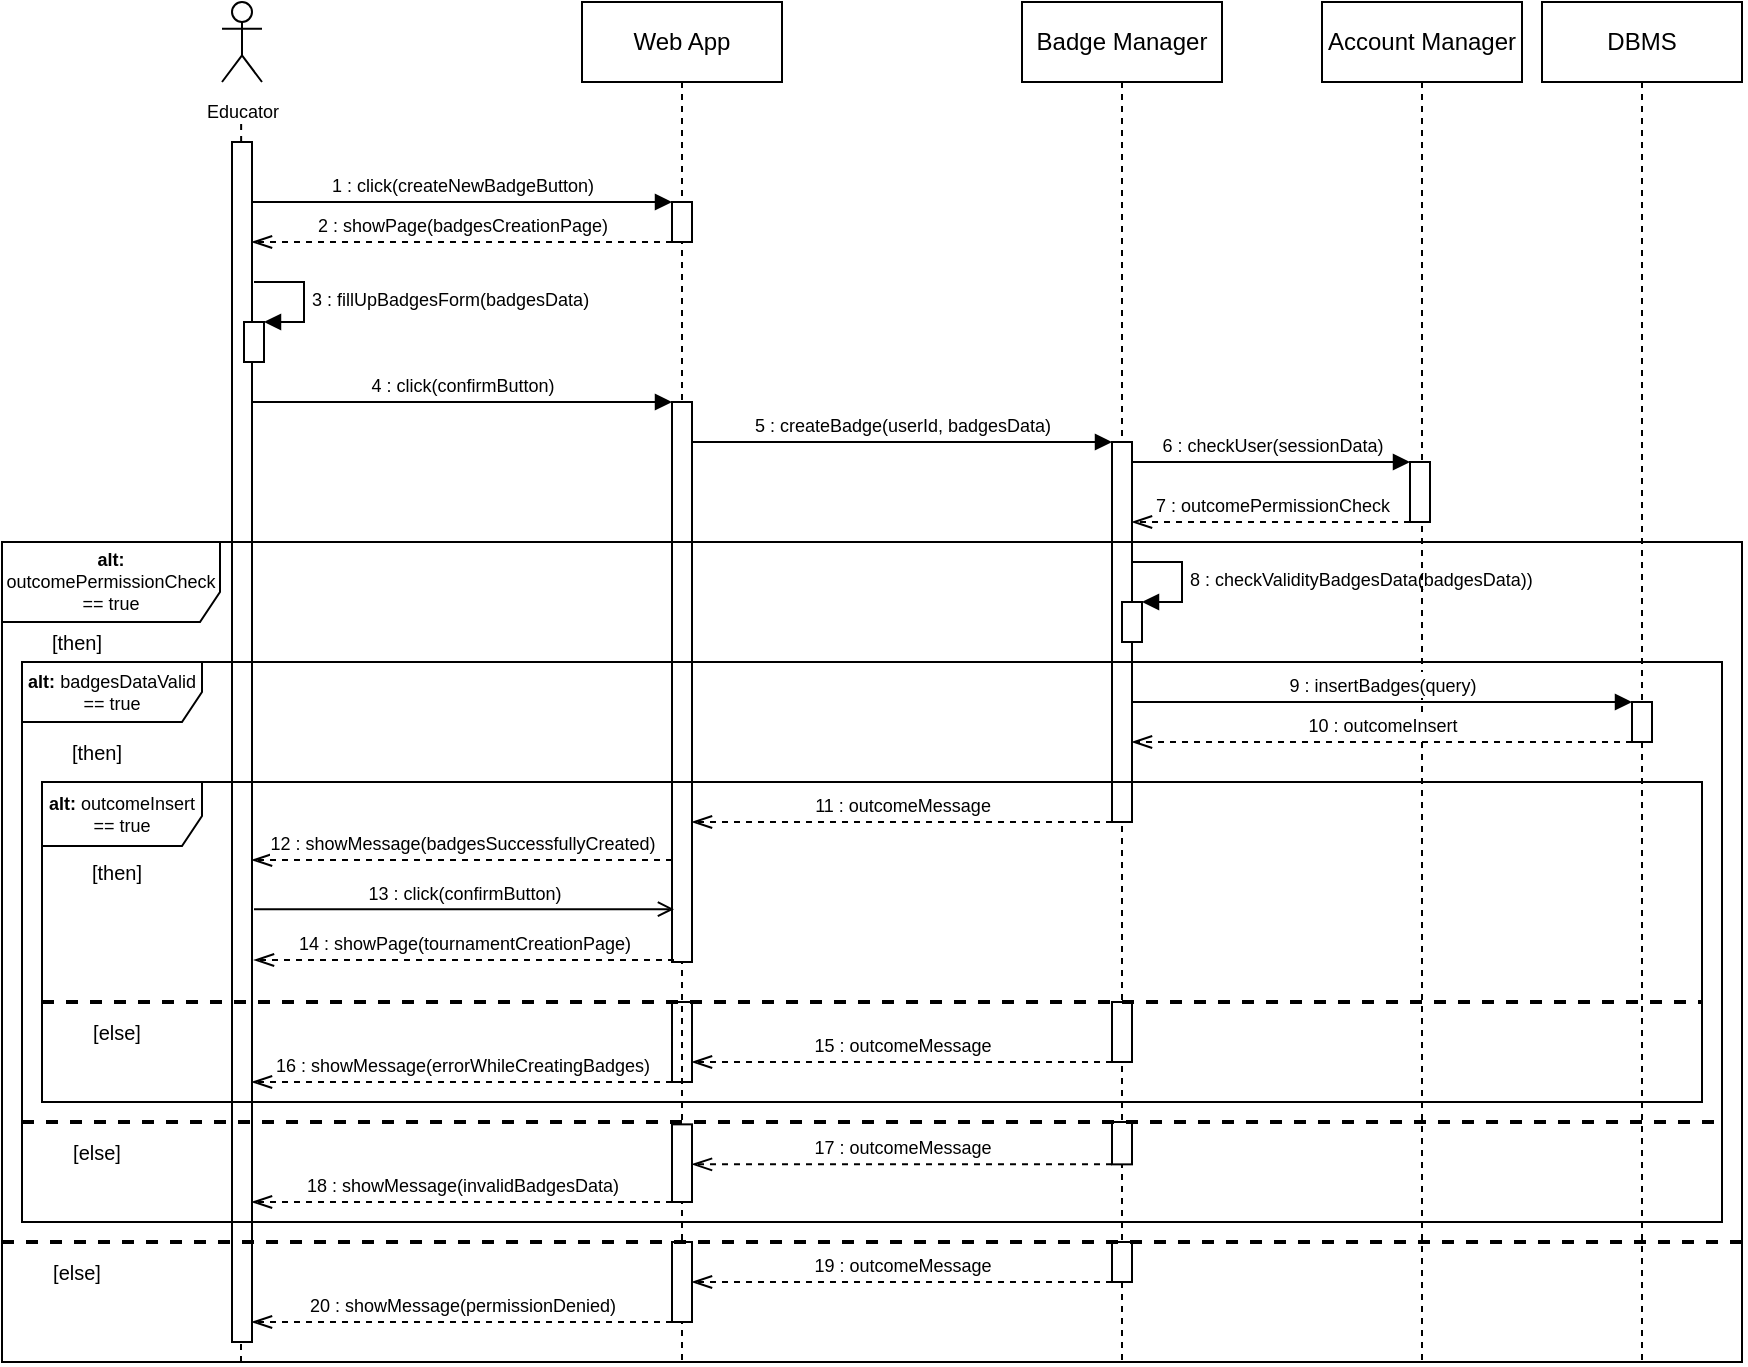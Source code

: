 <mxfile version="22.1.16" type="device">
  <diagram name="Page-1" id="2YBvvXClWsGukQMizWep">
    <mxGraphModel dx="2524" dy="746" grid="1" gridSize="10" guides="1" tooltips="1" connect="1" arrows="1" fold="1" page="1" pageScale="1" pageWidth="850" pageHeight="1100" math="0" shadow="0">
      <root>
        <mxCell id="0" />
        <mxCell id="1" parent="0" />
        <mxCell id="rW1U8nNwCyJkKh6ZWtrL-1" value="Badge Manager" style="shape=umlLifeline;perimeter=lifelinePerimeter;whiteSpace=wrap;html=1;container=1;dropTarget=0;collapsible=0;recursiveResize=0;outlineConnect=0;portConstraint=eastwest;newEdgeStyle={&quot;curved&quot;:0,&quot;rounded&quot;:0};" parent="1" vertex="1">
          <mxGeometry x="300" y="40" width="100" height="680" as="geometry" />
        </mxCell>
        <mxCell id="rW1U8nNwCyJkKh6ZWtrL-2" value="" style="html=1;points=[];perimeter=orthogonalPerimeter;outlineConnect=0;targetShapes=umlLifeline;portConstraint=eastwest;newEdgeStyle={&quot;edgeStyle&quot;:&quot;elbowEdgeStyle&quot;,&quot;elbow&quot;:&quot;vertical&quot;,&quot;curved&quot;:0,&quot;rounded&quot;:0};" parent="rW1U8nNwCyJkKh6ZWtrL-1" vertex="1">
          <mxGeometry x="45" y="220" width="10" height="190" as="geometry" />
        </mxCell>
        <mxCell id="rW1U8nNwCyJkKh6ZWtrL-3" value="" style="html=1;points=[[0,0,0,0,5],[0,1,0,0,-5],[1,0,0,0,5],[1,1,0,0,-5]];perimeter=orthogonalPerimeter;outlineConnect=0;targetShapes=umlLifeline;portConstraint=eastwest;newEdgeStyle={&quot;curved&quot;:0,&quot;rounded&quot;:0};" parent="rW1U8nNwCyJkKh6ZWtrL-1" vertex="1">
          <mxGeometry x="50" y="300" width="10" height="20" as="geometry" />
        </mxCell>
        <mxCell id="rW1U8nNwCyJkKh6ZWtrL-4" value="&lt;font style=&quot;font-size: 9px;&quot;&gt;8 : checkValidityBadgesData(badgesData))&lt;/font&gt;" style="html=1;align=left;spacingLeft=2;endArrow=block;rounded=0;edgeStyle=orthogonalEdgeStyle;curved=0;rounded=0;" parent="rW1U8nNwCyJkKh6ZWtrL-1" target="rW1U8nNwCyJkKh6ZWtrL-3" edge="1">
          <mxGeometry relative="1" as="geometry">
            <mxPoint x="55" y="280" as="sourcePoint" />
            <Array as="points">
              <mxPoint x="80" y="280" />
              <mxPoint x="80" y="300" />
            </Array>
          </mxGeometry>
        </mxCell>
        <mxCell id="rW1U8nNwCyJkKh6ZWtrL-9" value="" style="html=1;points=[];perimeter=orthogonalPerimeter;outlineConnect=0;targetShapes=umlLifeline;portConstraint=eastwest;newEdgeStyle={&quot;edgeStyle&quot;:&quot;elbowEdgeStyle&quot;,&quot;elbow&quot;:&quot;vertical&quot;,&quot;curved&quot;:0,&quot;rounded&quot;:0};" parent="rW1U8nNwCyJkKh6ZWtrL-1" vertex="1">
          <mxGeometry x="-175" y="500" width="10" height="40" as="geometry" />
        </mxCell>
        <mxCell id="rW1U8nNwCyJkKh6ZWtrL-41" value="&lt;font style=&quot;font-size: 9px;&quot;&gt;16 : showMessage(errorWhileCreatingBadges)&lt;/font&gt;" style="html=1;verticalAlign=bottom;endArrow=openThin;dashed=1;endSize=8;edgeStyle=elbowEdgeStyle;elbow=horizontal;curved=0;rounded=0;endFill=0;" parent="rW1U8nNwCyJkKh6ZWtrL-1" source="rW1U8nNwCyJkKh6ZWtrL-9" edge="1">
          <mxGeometry relative="1" as="geometry">
            <mxPoint x="-385" y="540" as="targetPoint" />
            <Array as="points">
              <mxPoint x="-190" y="540" />
            </Array>
            <mxPoint x="-141" y="610" as="sourcePoint" />
          </mxGeometry>
        </mxCell>
        <mxCell id="rW1U8nNwCyJkKh6ZWtrL-64" value="" style="html=1;points=[];perimeter=orthogonalPerimeter;outlineConnect=0;targetShapes=umlLifeline;portConstraint=eastwest;newEdgeStyle={&quot;edgeStyle&quot;:&quot;elbowEdgeStyle&quot;,&quot;elbow&quot;:&quot;vertical&quot;,&quot;curved&quot;:0,&quot;rounded&quot;:0};" parent="rW1U8nNwCyJkKh6ZWtrL-1" vertex="1">
          <mxGeometry x="45" y="500" width="10" height="30" as="geometry" />
        </mxCell>
        <mxCell id="rW1U8nNwCyJkKh6ZWtrL-65" value="&lt;font style=&quot;font-size: 9px;&quot;&gt;15 : outcomeMessage&lt;/font&gt;" style="html=1;verticalAlign=bottom;endArrow=openThin;dashed=1;endSize=8;edgeStyle=elbowEdgeStyle;elbow=horizontal;curved=0;rounded=0;endFill=0;" parent="rW1U8nNwCyJkKh6ZWtrL-1" source="rW1U8nNwCyJkKh6ZWtrL-64" target="rW1U8nNwCyJkKh6ZWtrL-9" edge="1">
          <mxGeometry relative="1" as="geometry">
            <mxPoint x="-126" y="550" as="targetPoint" />
            <Array as="points">
              <mxPoint x="-60" y="530" />
            </Array>
            <mxPoint x="24" y="550" as="sourcePoint" />
          </mxGeometry>
        </mxCell>
        <mxCell id="rW1U8nNwCyJkKh6ZWtrL-6" value="Web App" style="shape=umlLifeline;perimeter=lifelinePerimeter;whiteSpace=wrap;html=1;container=0;dropTarget=0;collapsible=0;recursiveResize=0;outlineConnect=0;portConstraint=eastwest;newEdgeStyle={&quot;edgeStyle&quot;:&quot;elbowEdgeStyle&quot;,&quot;elbow&quot;:&quot;vertical&quot;,&quot;curved&quot;:0,&quot;rounded&quot;:0};" parent="1" vertex="1">
          <mxGeometry x="80" y="40" width="100" height="680" as="geometry" />
        </mxCell>
        <mxCell id="rW1U8nNwCyJkKh6ZWtrL-8" value="" style="html=1;points=[];perimeter=orthogonalPerimeter;outlineConnect=0;targetShapes=umlLifeline;portConstraint=eastwest;newEdgeStyle={&quot;edgeStyle&quot;:&quot;elbowEdgeStyle&quot;,&quot;elbow&quot;:&quot;vertical&quot;,&quot;curved&quot;:0,&quot;rounded&quot;:0};" parent="rW1U8nNwCyJkKh6ZWtrL-6" vertex="1">
          <mxGeometry x="45" y="200" width="10" height="280" as="geometry" />
        </mxCell>
        <mxCell id="rW1U8nNwCyJkKh6ZWtrL-68" value="" style="html=1;points=[];perimeter=orthogonalPerimeter;outlineConnect=0;targetShapes=umlLifeline;portConstraint=eastwest;newEdgeStyle={&quot;edgeStyle&quot;:&quot;elbowEdgeStyle&quot;,&quot;elbow&quot;:&quot;vertical&quot;,&quot;curved&quot;:0,&quot;rounded&quot;:0};" parent="rW1U8nNwCyJkKh6ZWtrL-6" vertex="1">
          <mxGeometry x="45" y="100" width="10" height="20" as="geometry" />
        </mxCell>
        <mxCell id="rW1U8nNwCyJkKh6ZWtrL-10" value="" style="html=1;points=[];perimeter=orthogonalPerimeter;outlineConnect=0;targetShapes=umlLifeline;portConstraint=eastwest;newEdgeStyle={&quot;edgeStyle&quot;:&quot;elbowEdgeStyle&quot;,&quot;elbow&quot;:&quot;vertical&quot;,&quot;curved&quot;:0,&quot;rounded&quot;:0};" parent="rW1U8nNwCyJkKh6ZWtrL-6" vertex="1">
          <mxGeometry x="265" y="560" width="10" height="21.18" as="geometry" />
        </mxCell>
        <mxCell id="rW1U8nNwCyJkKh6ZWtrL-11" value="" style="html=1;points=[];perimeter=orthogonalPerimeter;outlineConnect=0;targetShapes=umlLifeline;portConstraint=eastwest;newEdgeStyle={&quot;edgeStyle&quot;:&quot;elbowEdgeStyle&quot;,&quot;elbow&quot;:&quot;vertical&quot;,&quot;curved&quot;:0,&quot;rounded&quot;:0};" parent="rW1U8nNwCyJkKh6ZWtrL-6" vertex="1">
          <mxGeometry x="45" y="561.18" width="10" height="38.82" as="geometry" />
        </mxCell>
        <mxCell id="rW1U8nNwCyJkKh6ZWtrL-12" value="&lt;font style=&quot;font-size: 9px;&quot;&gt;17 : outcomeMessage&lt;/font&gt;" style="html=1;verticalAlign=bottom;endArrow=openThin;dashed=1;endSize=8;edgeStyle=elbowEdgeStyle;elbow=horizontal;curved=0;rounded=0;endFill=0;" parent="rW1U8nNwCyJkKh6ZWtrL-6" source="rW1U8nNwCyJkKh6ZWtrL-10" target="rW1U8nNwCyJkKh6ZWtrL-11" edge="1">
          <mxGeometry relative="1" as="geometry">
            <mxPoint x="50" y="571.18" as="targetPoint" />
            <Array as="points">
              <mxPoint x="150" y="581.18" />
            </Array>
            <mxPoint x="184" y="628.18" as="sourcePoint" />
          </mxGeometry>
        </mxCell>
        <mxCell id="rW1U8nNwCyJkKh6ZWtrL-66" value="&lt;font style=&quot;font-size: 9px;&quot;&gt;18 : showMessage(invalidBadgesData)&lt;/font&gt;" style="html=1;verticalAlign=bottom;endArrow=openThin;dashed=1;endSize=8;edgeStyle=elbowEdgeStyle;elbow=vertical;curved=0;rounded=0;endFill=0;" parent="rW1U8nNwCyJkKh6ZWtrL-6" source="rW1U8nNwCyJkKh6ZWtrL-11" edge="1">
          <mxGeometry relative="1" as="geometry">
            <mxPoint x="-165" y="600" as="targetPoint" />
            <Array as="points">
              <mxPoint x="-20" y="600" />
            </Array>
            <mxPoint x="75" y="600" as="sourcePoint" />
          </mxGeometry>
        </mxCell>
        <mxCell id="rW1U8nNwCyJkKh6ZWtrL-5" value="DBMS" style="shape=umlLifeline;perimeter=lifelinePerimeter;whiteSpace=wrap;html=1;container=0;dropTarget=0;collapsible=0;recursiveResize=0;outlineConnect=0;portConstraint=eastwest;newEdgeStyle={&quot;curved&quot;:0,&quot;rounded&quot;:0};" parent="1" vertex="1">
          <mxGeometry x="560" y="40" width="100" height="680" as="geometry" />
        </mxCell>
        <mxCell id="rW1U8nNwCyJkKh6ZWtrL-13" value="&lt;font style=&quot;font-size: 9px;&quot;&gt;Educator&lt;/font&gt;" style="shape=umlActor;verticalLabelPosition=bottom;verticalAlign=top;html=1;outlineConnect=0;" parent="1" vertex="1">
          <mxGeometry x="-100" y="40" width="20" height="40" as="geometry" />
        </mxCell>
        <mxCell id="rW1U8nNwCyJkKh6ZWtrL-14" value="" style="endArrow=none;dashed=1;html=1;rounded=0;" parent="1" edge="1">
          <mxGeometry width="50" height="50" relative="1" as="geometry">
            <mxPoint x="-90" y="130" as="sourcePoint" />
            <mxPoint x="-90" y="120" as="targetPoint" />
          </mxGeometry>
        </mxCell>
        <mxCell id="rW1U8nNwCyJkKh6ZWtrL-15" value="" style="html=1;points=[];perimeter=orthogonalPerimeter;outlineConnect=0;targetShapes=umlLifeline;portConstraint=eastwest;newEdgeStyle={&quot;edgeStyle&quot;:&quot;elbowEdgeStyle&quot;,&quot;elbow&quot;:&quot;vertical&quot;,&quot;curved&quot;:0,&quot;rounded&quot;:0};" parent="1" vertex="1">
          <mxGeometry x="-95" y="110" width="10" height="600" as="geometry" />
        </mxCell>
        <mxCell id="rW1U8nNwCyJkKh6ZWtrL-16" value="&lt;font style=&quot;font-size: 9px;&quot;&gt;1 : click(createNewBadgeButton)&lt;/font&gt;" style="html=1;verticalAlign=bottom;endArrow=block;edgeStyle=elbowEdgeStyle;elbow=vertical;curved=0;rounded=0;" parent="1" source="rW1U8nNwCyJkKh6ZWtrL-15" edge="1">
          <mxGeometry relative="1" as="geometry">
            <mxPoint x="-85" y="140" as="sourcePoint" />
            <Array as="points">
              <mxPoint x="20" y="140" />
            </Array>
            <mxPoint x="125" y="140" as="targetPoint" />
          </mxGeometry>
        </mxCell>
        <mxCell id="rW1U8nNwCyJkKh6ZWtrL-17" value="&lt;font style=&quot;font-size: 9px;&quot;&gt;2 : showPage(badgesCreationPage)&lt;/font&gt;" style="html=1;verticalAlign=bottom;endArrow=openThin;dashed=1;endSize=8;edgeStyle=elbowEdgeStyle;elbow=vertical;curved=0;rounded=0;endFill=0;" parent="1" edge="1">
          <mxGeometry relative="1" as="geometry">
            <mxPoint x="-85" y="160" as="targetPoint" />
            <Array as="points">
              <mxPoint x="5" y="160" />
            </Array>
            <mxPoint x="125" y="160" as="sourcePoint" />
          </mxGeometry>
        </mxCell>
        <mxCell id="rW1U8nNwCyJkKh6ZWtrL-18" value="Account Manager" style="shape=umlLifeline;perimeter=lifelinePerimeter;whiteSpace=wrap;html=1;container=1;dropTarget=0;collapsible=0;recursiveResize=0;outlineConnect=0;portConstraint=eastwest;newEdgeStyle={&quot;curved&quot;:0,&quot;rounded&quot;:0};" parent="1" vertex="1">
          <mxGeometry x="450" y="40" width="100" height="680" as="geometry" />
        </mxCell>
        <mxCell id="rW1U8nNwCyJkKh6ZWtrL-19" value="" style="html=1;points=[];perimeter=orthogonalPerimeter;outlineConnect=0;targetShapes=umlLifeline;portConstraint=eastwest;newEdgeStyle={&quot;edgeStyle&quot;:&quot;elbowEdgeStyle&quot;,&quot;elbow&quot;:&quot;vertical&quot;,&quot;curved&quot;:0,&quot;rounded&quot;:0};" parent="rW1U8nNwCyJkKh6ZWtrL-18" vertex="1">
          <mxGeometry x="44" y="230" width="10" height="30" as="geometry" />
        </mxCell>
        <mxCell id="rW1U8nNwCyJkKh6ZWtrL-20" value="&lt;font style=&quot;font-size: 9px;&quot;&gt;5 : createBadge(userId, badgesData)&lt;/font&gt;" style="html=1;verticalAlign=bottom;endArrow=block;edgeStyle=elbowEdgeStyle;elbow=horizontal;curved=0;rounded=0;" parent="1" source="rW1U8nNwCyJkKh6ZWtrL-8" target="rW1U8nNwCyJkKh6ZWtrL-2" edge="1">
          <mxGeometry relative="1" as="geometry">
            <mxPoint x="134" y="270" as="sourcePoint" />
            <Array as="points">
              <mxPoint x="249" y="260" />
            </Array>
            <mxPoint x="314" y="270" as="targetPoint" />
            <mxPoint as="offset" />
          </mxGeometry>
        </mxCell>
        <mxCell id="rW1U8nNwCyJkKh6ZWtrL-24" value="" style="endArrow=none;dashed=1;html=1;rounded=0;" parent="1" edge="1">
          <mxGeometry width="50" height="50" relative="1" as="geometry">
            <mxPoint x="-90.43" y="110" as="sourcePoint" />
            <mxPoint x="-90.43" y="100" as="targetPoint" />
          </mxGeometry>
        </mxCell>
        <mxCell id="rW1U8nNwCyJkKh6ZWtrL-25" value="" style="html=1;points=[[0,0,0,0,5],[0,1,0,0,-5],[1,0,0,0,5],[1,1,0,0,-5]];perimeter=orthogonalPerimeter;outlineConnect=0;targetShapes=umlLifeline;portConstraint=eastwest;newEdgeStyle={&quot;curved&quot;:0,&quot;rounded&quot;:0};" parent="1" vertex="1">
          <mxGeometry x="-89" y="200" width="10" height="20" as="geometry" />
        </mxCell>
        <mxCell id="rW1U8nNwCyJkKh6ZWtrL-26" value="&lt;font style=&quot;font-size: 9px;&quot;&gt;3 : fillUpBadgesForm(badgesData)&lt;/font&gt;" style="html=1;align=left;spacingLeft=2;endArrow=block;rounded=0;edgeStyle=orthogonalEdgeStyle;curved=0;rounded=0;" parent="1" target="rW1U8nNwCyJkKh6ZWtrL-25" edge="1">
          <mxGeometry relative="1" as="geometry">
            <mxPoint x="-84" y="180" as="sourcePoint" />
            <Array as="points">
              <mxPoint x="-59" y="180" />
              <mxPoint x="-59" y="200" />
            </Array>
          </mxGeometry>
        </mxCell>
        <mxCell id="rW1U8nNwCyJkKh6ZWtrL-27" value="&lt;font style=&quot;font-size: 9px;&quot;&gt;4 : click(confirmButton)&lt;/font&gt;" style="html=1;verticalAlign=bottom;endArrow=block;edgeStyle=elbowEdgeStyle;elbow=horizontal;curved=0;rounded=0;" parent="1" source="rW1U8nNwCyJkKh6ZWtrL-15" target="rW1U8nNwCyJkKh6ZWtrL-8" edge="1">
          <mxGeometry relative="1" as="geometry">
            <mxPoint x="-85" y="260" as="sourcePoint" />
            <Array as="points">
              <mxPoint x="60" y="240" />
            </Array>
            <mxPoint x="125" y="260" as="targetPoint" />
          </mxGeometry>
        </mxCell>
        <mxCell id="rW1U8nNwCyJkKh6ZWtrL-37" value="&lt;font style=&quot;font-size: 9px;&quot;&gt;20 : showMessage(permissionDenied)&lt;/font&gt;" style="html=1;verticalAlign=bottom;endArrow=openThin;dashed=1;endSize=8;edgeStyle=elbowEdgeStyle;elbow=vertical;curved=0;rounded=0;endFill=0;" parent="1" source="rW1U8nNwCyJkKh6ZWtrL-39" edge="1">
          <mxGeometry relative="1" as="geometry">
            <mxPoint x="-85" y="700" as="targetPoint" />
            <Array as="points">
              <mxPoint x="100" y="700" />
            </Array>
            <mxPoint x="103" y="808.18" as="sourcePoint" />
          </mxGeometry>
        </mxCell>
        <mxCell id="rW1U8nNwCyJkKh6ZWtrL-38" value="" style="html=1;points=[];perimeter=orthogonalPerimeter;outlineConnect=0;targetShapes=umlLifeline;portConstraint=eastwest;newEdgeStyle={&quot;edgeStyle&quot;:&quot;elbowEdgeStyle&quot;,&quot;elbow&quot;:&quot;vertical&quot;,&quot;curved&quot;:0,&quot;rounded&quot;:0};" parent="1" vertex="1">
          <mxGeometry x="345" y="660" width="10" height="20" as="geometry" />
        </mxCell>
        <mxCell id="rW1U8nNwCyJkKh6ZWtrL-39" value="" style="html=1;points=[];perimeter=orthogonalPerimeter;outlineConnect=0;targetShapes=umlLifeline;portConstraint=eastwest;newEdgeStyle={&quot;edgeStyle&quot;:&quot;elbowEdgeStyle&quot;,&quot;elbow&quot;:&quot;vertical&quot;,&quot;curved&quot;:0,&quot;rounded&quot;:0};" parent="1" vertex="1">
          <mxGeometry x="125" y="660" width="10" height="40" as="geometry" />
        </mxCell>
        <mxCell id="rW1U8nNwCyJkKh6ZWtrL-40" value="&lt;font style=&quot;font-size: 9px;&quot;&gt;19 : outcomeMessage&lt;/font&gt;" style="html=1;verticalAlign=bottom;endArrow=openThin;dashed=1;endSize=8;edgeStyle=elbowEdgeStyle;elbow=vertical;curved=0;rounded=0;endFill=0;" parent="1" source="rW1U8nNwCyJkKh6ZWtrL-38" target="rW1U8nNwCyJkKh6ZWtrL-39" edge="1">
          <mxGeometry relative="1" as="geometry">
            <mxPoint x="134" y="778.18" as="targetPoint" />
            <Array as="points">
              <mxPoint x="220" y="680" />
            </Array>
            <mxPoint x="264" y="778.18" as="sourcePoint" />
          </mxGeometry>
        </mxCell>
        <mxCell id="rW1U8nNwCyJkKh6ZWtrL-42" value="&lt;p style=&quot;line-height: 120%; font-size: 9px;&quot;&gt;&lt;b&gt;alt: &lt;/b&gt;outcomePermissionCheck == true&lt;/p&gt;" style="shape=umlFrame;whiteSpace=wrap;html=1;pointerEvents=0;width=109;height=40;verticalAlign=middle;horizontal=1;labelPosition=center;verticalLabelPosition=middle;align=center;" parent="1" vertex="1">
          <mxGeometry x="-210" y="310" width="870" height="410" as="geometry" />
        </mxCell>
        <mxCell id="rW1U8nNwCyJkKh6ZWtrL-43" value="[then]" style="text;html=1;strokeColor=none;fillColor=none;align=center;verticalAlign=middle;whiteSpace=wrap;rounded=0;fontSize=10;" parent="1" vertex="1">
          <mxGeometry x="-190" y="355" width="35" height="10" as="geometry" />
        </mxCell>
        <mxCell id="rW1U8nNwCyJkKh6ZWtrL-44" value="[else]" style="text;html=1;strokeColor=none;fillColor=none;align=center;verticalAlign=middle;whiteSpace=wrap;rounded=0;fontSize=10;" parent="1" vertex="1">
          <mxGeometry x="-180" y="610.0" width="35" height="10" as="geometry" />
        </mxCell>
        <mxCell id="rW1U8nNwCyJkKh6ZWtrL-45" value="[then]" style="text;html=1;strokeColor=none;fillColor=none;align=center;verticalAlign=middle;whiteSpace=wrap;rounded=0;fontSize=10;" parent="1" vertex="1">
          <mxGeometry x="-170" y="470" width="35" height="10" as="geometry" />
        </mxCell>
        <mxCell id="rW1U8nNwCyJkKh6ZWtrL-46" value="&lt;font style=&quot;font-size: 9px;&quot;&gt;11 : outcomeMessage&lt;/font&gt;" style="html=1;verticalAlign=bottom;endArrow=openThin;dashed=1;endSize=8;edgeStyle=elbowEdgeStyle;elbow=horizontal;curved=0;rounded=0;endFill=0;" parent="1" source="rW1U8nNwCyJkKh6ZWtrL-2" target="rW1U8nNwCyJkKh6ZWtrL-8" edge="1">
          <mxGeometry relative="1" as="geometry">
            <mxPoint x="134" y="700" as="targetPoint" />
            <Array as="points">
              <mxPoint x="330" y="450" />
            </Array>
            <mxPoint x="314" y="700" as="sourcePoint" />
          </mxGeometry>
        </mxCell>
        <mxCell id="rW1U8nNwCyJkKh6ZWtrL-47" value="&lt;font style=&quot;font-size: 9px;&quot;&gt;12 : showMessage(badgesSuccessfullyCreated)&lt;/font&gt;" style="html=1;verticalAlign=bottom;endArrow=openThin;dashed=1;endSize=8;edgeStyle=elbowEdgeStyle;elbow=vertical;curved=0;rounded=0;endFill=0;" parent="1" edge="1">
          <mxGeometry relative="1" as="geometry">
            <mxPoint x="-85" y="469" as="targetPoint" />
            <Array as="points">
              <mxPoint x="120" y="469" />
            </Array>
            <mxPoint x="125" y="469" as="sourcePoint" />
          </mxGeometry>
        </mxCell>
        <mxCell id="rW1U8nNwCyJkKh6ZWtrL-48" value="[else]" style="text;html=1;strokeColor=none;fillColor=none;align=center;verticalAlign=middle;whiteSpace=wrap;rounded=0;fontSize=10;" parent="1" vertex="1">
          <mxGeometry x="-170" y="550" width="35" height="10" as="geometry" />
        </mxCell>
        <mxCell id="rW1U8nNwCyJkKh6ZWtrL-49" value="" style="endArrow=none;dashed=1;html=1;rounded=0;" parent="1" edge="1">
          <mxGeometry width="50" height="50" relative="1" as="geometry">
            <mxPoint x="-90.5" y="720" as="sourcePoint" />
            <mxPoint x="-90.5" y="710" as="targetPoint" />
          </mxGeometry>
        </mxCell>
        <mxCell id="rW1U8nNwCyJkKh6ZWtrL-50" value="" style="html=1;points=[];perimeter=orthogonalPerimeter;outlineConnect=0;targetShapes=umlLifeline;portConstraint=eastwest;newEdgeStyle={&quot;edgeStyle&quot;:&quot;elbowEdgeStyle&quot;,&quot;elbow&quot;:&quot;vertical&quot;,&quot;curved&quot;:0,&quot;rounded&quot;:0};" parent="1" vertex="1">
          <mxGeometry x="605" y="390" width="10" height="20" as="geometry" />
        </mxCell>
        <mxCell id="rW1U8nNwCyJkKh6ZWtrL-51" value="&lt;font style=&quot;font-size: 9px;&quot;&gt;9 : insertBadges(query)&lt;/font&gt;" style="html=1;verticalAlign=bottom;endArrow=block;edgeStyle=elbowEdgeStyle;elbow=vertical;curved=0;rounded=0;" parent="1" target="rW1U8nNwCyJkKh6ZWtrL-50" edge="1">
          <mxGeometry relative="1" as="geometry">
            <mxPoint x="355" y="390" as="sourcePoint" />
            <Array as="points">
              <mxPoint x="530" y="390" />
            </Array>
            <mxPoint x="770" y="400" as="targetPoint" />
            <mxPoint as="offset" />
          </mxGeometry>
        </mxCell>
        <mxCell id="rW1U8nNwCyJkKh6ZWtrL-52" value="&lt;font style=&quot;font-size: 9px;&quot;&gt;10 : outcomeInsert&lt;/font&gt;" style="html=1;verticalAlign=bottom;endArrow=openThin;dashed=1;endSize=8;edgeStyle=elbowEdgeStyle;elbow=horizontal;curved=0;rounded=0;endFill=0;" parent="1" source="rW1U8nNwCyJkKh6ZWtrL-50" edge="1">
          <mxGeometry relative="1" as="geometry">
            <mxPoint x="355" y="410" as="targetPoint" />
            <Array as="points">
              <mxPoint x="560" y="410" />
            </Array>
            <mxPoint x="765" y="410" as="sourcePoint" />
          </mxGeometry>
        </mxCell>
        <mxCell id="rW1U8nNwCyJkKh6ZWtrL-53" value="&lt;p style=&quot;line-height: 120%; font-size: 9px;&quot;&gt;&lt;b&gt;alt: &lt;/b&gt;outcomeInsert == true&lt;/p&gt;" style="shape=umlFrame;whiteSpace=wrap;html=1;pointerEvents=0;width=80;height=32;verticalAlign=middle;horizontal=1;labelPosition=center;verticalLabelPosition=middle;align=center;" parent="1" vertex="1">
          <mxGeometry x="-190" y="430" width="830" height="160" as="geometry" />
        </mxCell>
        <mxCell id="rW1U8nNwCyJkKh6ZWtrL-54" value="&lt;p style=&quot;line-height: 120%; font-size: 9px;&quot;&gt;&lt;b&gt;alt: &lt;/b&gt;badgesDataValid == true&lt;/p&gt;" style="shape=umlFrame;whiteSpace=wrap;html=1;pointerEvents=0;width=90;height=30;verticalAlign=middle;horizontal=1;labelPosition=center;verticalLabelPosition=middle;align=center;" parent="1" vertex="1">
          <mxGeometry x="-200" y="370" width="850" height="280" as="geometry" />
        </mxCell>
        <mxCell id="rW1U8nNwCyJkKh6ZWtrL-55" value="[then]" style="text;html=1;strokeColor=none;fillColor=none;align=center;verticalAlign=middle;whiteSpace=wrap;rounded=0;fontSize=10;" parent="1" vertex="1">
          <mxGeometry x="-180" y="410" width="35" height="10" as="geometry" />
        </mxCell>
        <mxCell id="rW1U8nNwCyJkKh6ZWtrL-56" value="" style="endArrow=none;dashed=1;html=1;rounded=0;strokeWidth=2;" parent="1" edge="1">
          <mxGeometry width="50" height="50" relative="1" as="geometry">
            <mxPoint x="-200" y="600" as="sourcePoint" />
            <mxPoint x="650" y="600" as="targetPoint" />
          </mxGeometry>
        </mxCell>
        <mxCell id="rW1U8nNwCyJkKh6ZWtrL-57" value="" style="endArrow=none;dashed=1;html=1;rounded=0;strokeWidth=2;" parent="1" edge="1">
          <mxGeometry width="50" height="50" relative="1" as="geometry">
            <mxPoint x="-190" y="540" as="sourcePoint" />
            <mxPoint x="640" y="540" as="targetPoint" />
          </mxGeometry>
        </mxCell>
        <mxCell id="rW1U8nNwCyJkKh6ZWtrL-58" value="[else]" style="text;html=1;strokeColor=none;fillColor=none;align=center;verticalAlign=middle;whiteSpace=wrap;rounded=0;fontSize=10;" parent="1" vertex="1">
          <mxGeometry x="-190" y="670.0" width="35" height="10" as="geometry" />
        </mxCell>
        <mxCell id="rW1U8nNwCyJkKh6ZWtrL-59" value="&lt;font style=&quot;font-size: 9px;&quot;&gt;13 : click(confirmButton)&lt;/font&gt;" style="html=1;verticalAlign=bottom;endArrow=open;edgeStyle=elbowEdgeStyle;elbow=horizontal;curved=0;rounded=0;endFill=0;" parent="1" edge="1">
          <mxGeometry relative="1" as="geometry">
            <mxPoint x="-84" y="493.58" as="sourcePoint" />
            <Array as="points">
              <mxPoint x="30" y="493.58" />
            </Array>
            <mxPoint x="126" y="493.58" as="targetPoint" />
          </mxGeometry>
        </mxCell>
        <mxCell id="rW1U8nNwCyJkKh6ZWtrL-60" value="&lt;font style=&quot;font-size: 9px;&quot;&gt;14 : showPage(tournamentCreationPage)&lt;/font&gt;" style="html=1;verticalAlign=bottom;endArrow=openThin;dashed=1;endSize=8;edgeStyle=elbowEdgeStyle;elbow=vertical;curved=0;rounded=0;endFill=0;" parent="1" edge="1">
          <mxGeometry relative="1" as="geometry">
            <mxPoint x="-84" y="519" as="targetPoint" />
            <Array as="points">
              <mxPoint x="6" y="519" />
            </Array>
            <mxPoint x="126" y="519" as="sourcePoint" />
          </mxGeometry>
        </mxCell>
        <mxCell id="rW1U8nNwCyJkKh6ZWtrL-61" value="" style="endArrow=none;dashed=1;html=1;rounded=0;strokeWidth=2;" parent="1" edge="1">
          <mxGeometry width="50" height="50" relative="1" as="geometry">
            <mxPoint x="-210" y="660" as="sourcePoint" />
            <mxPoint x="660" y="660" as="targetPoint" />
          </mxGeometry>
        </mxCell>
        <mxCell id="rW1U8nNwCyJkKh6ZWtrL-62" value="&lt;font style=&quot;font-size: 9px;&quot;&gt;6 : checkUser(sessionData)&lt;/font&gt;" style="html=1;verticalAlign=bottom;endArrow=block;edgeStyle=elbowEdgeStyle;elbow=vertical;curved=0;rounded=0;" parent="1" source="rW1U8nNwCyJkKh6ZWtrL-2" target="rW1U8nNwCyJkKh6ZWtrL-19" edge="1">
          <mxGeometry x="-0.0" relative="1" as="geometry">
            <mxPoint x="345" y="270" as="sourcePoint" />
            <Array as="points">
              <mxPoint x="450" y="270" />
            </Array>
            <mxPoint x="460" y="290" as="targetPoint" />
            <mxPoint as="offset" />
          </mxGeometry>
        </mxCell>
        <mxCell id="rW1U8nNwCyJkKh6ZWtrL-63" value="&lt;font style=&quot;font-size: 9px;&quot;&gt;7 : outcomePermissionCheck&lt;/font&gt;" style="html=1;verticalAlign=bottom;endArrow=openThin;dashed=1;endSize=8;edgeStyle=elbowEdgeStyle;elbow=horizontal;curved=0;rounded=0;endFill=0;" parent="1" source="rW1U8nNwCyJkKh6ZWtrL-19" target="rW1U8nNwCyJkKh6ZWtrL-2" edge="1">
          <mxGeometry relative="1" as="geometry">
            <mxPoint x="345" y="300" as="targetPoint" />
            <Array as="points">
              <mxPoint x="400" y="300" />
            </Array>
            <mxPoint x="465" y="300" as="sourcePoint" />
          </mxGeometry>
        </mxCell>
      </root>
    </mxGraphModel>
  </diagram>
</mxfile>
